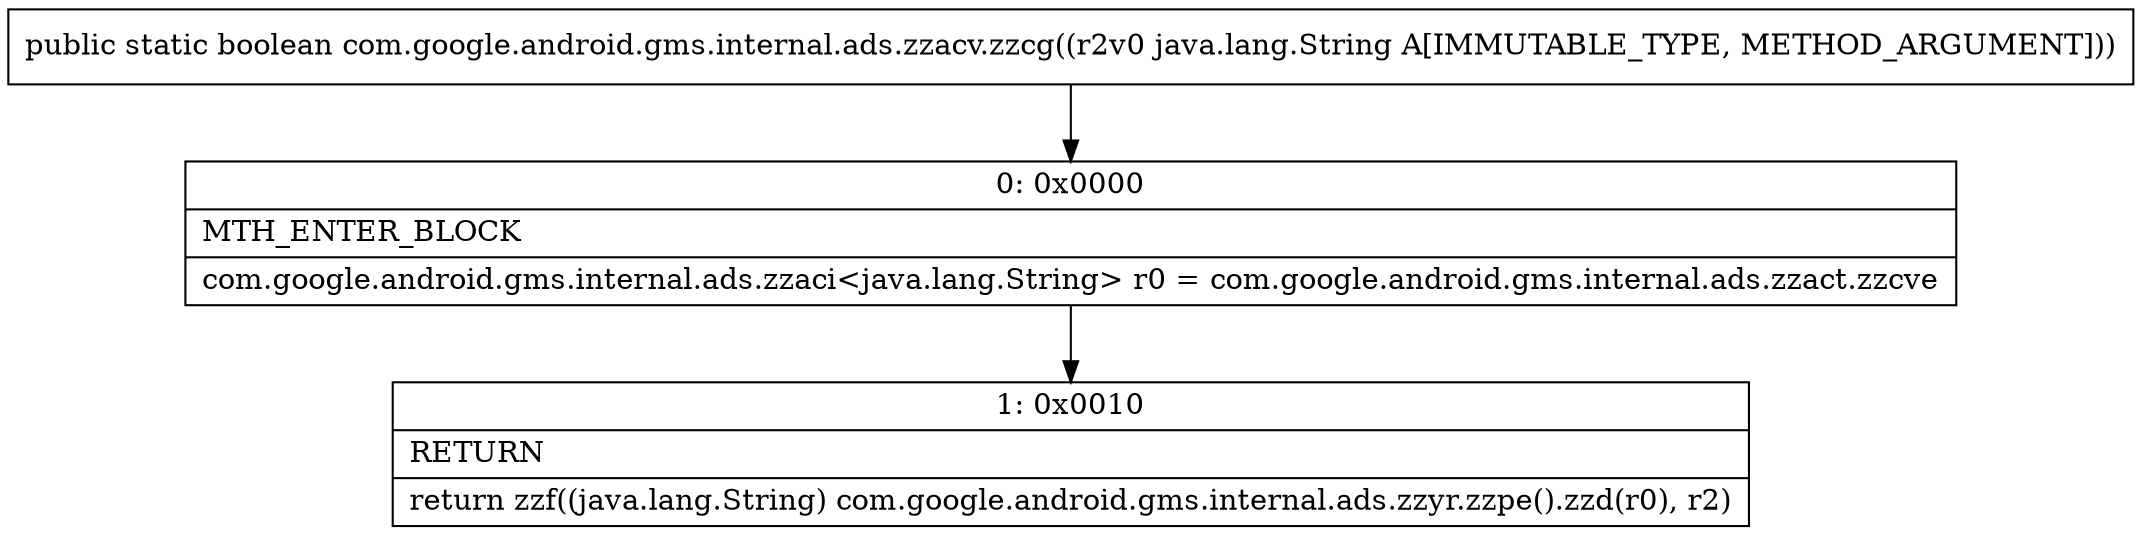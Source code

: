digraph "CFG forcom.google.android.gms.internal.ads.zzacv.zzcg(Ljava\/lang\/String;)Z" {
Node_0 [shape=record,label="{0\:\ 0x0000|MTH_ENTER_BLOCK\l|com.google.android.gms.internal.ads.zzaci\<java.lang.String\> r0 = com.google.android.gms.internal.ads.zzact.zzcve\l}"];
Node_1 [shape=record,label="{1\:\ 0x0010|RETURN\l|return zzf((java.lang.String) com.google.android.gms.internal.ads.zzyr.zzpe().zzd(r0), r2)\l}"];
MethodNode[shape=record,label="{public static boolean com.google.android.gms.internal.ads.zzacv.zzcg((r2v0 java.lang.String A[IMMUTABLE_TYPE, METHOD_ARGUMENT])) }"];
MethodNode -> Node_0;
Node_0 -> Node_1;
}

